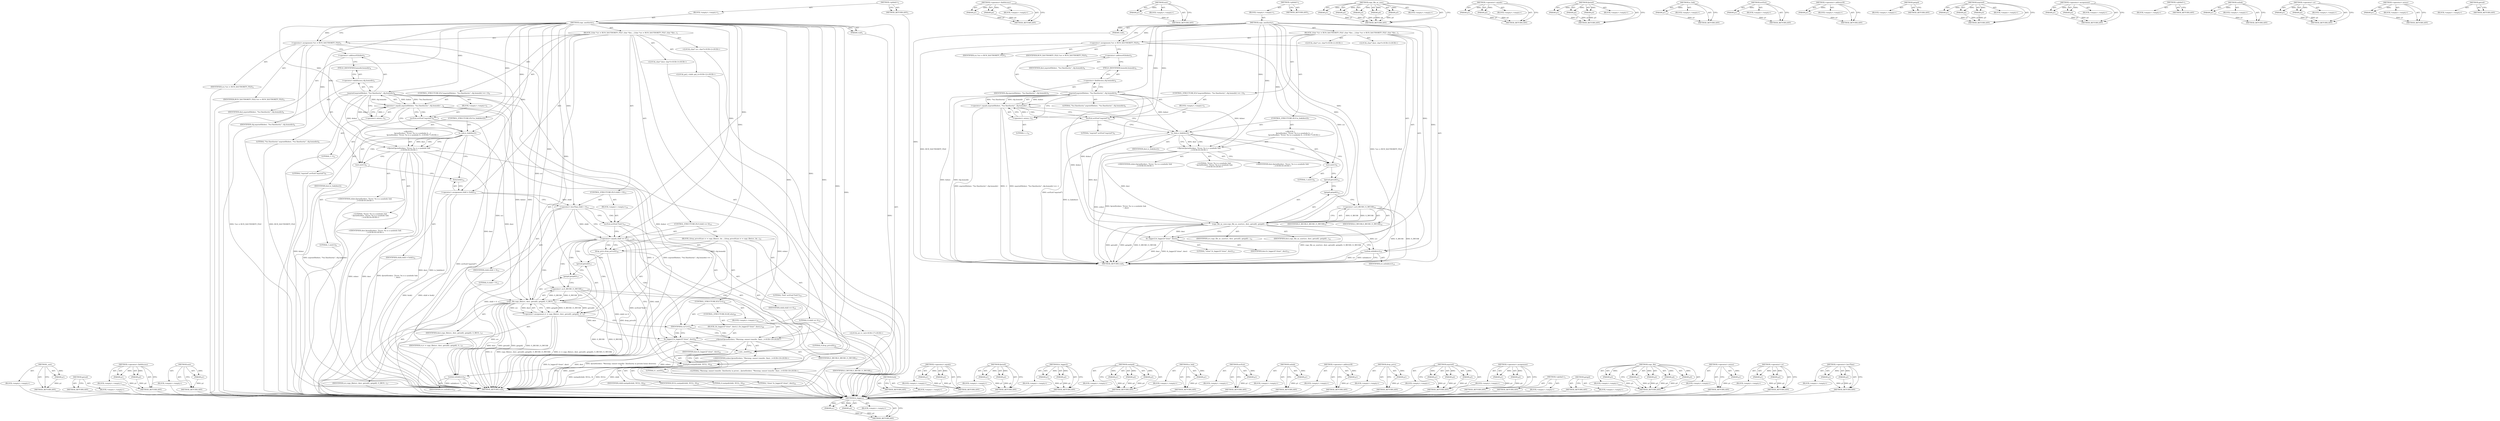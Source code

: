 digraph "getuid" {
vulnerable_203 [label=<(METHOD,_exit)>];
vulnerable_204 [label=<(PARAM,p1)>];
vulnerable_205 [label=<(BLOCK,&lt;empty&gt;,&lt;empty&gt;)>];
vulnerable_206 [label=<(METHOD_RETURN,ANY)>];
vulnerable_187 [label=<(METHOD,getuid)>];
vulnerable_188 [label=<(BLOCK,&lt;empty&gt;,&lt;empty&gt;)>];
vulnerable_189 [label=<(METHOD_RETURN,ANY)>];
vulnerable_141 [label=<(METHOD,&lt;operator&gt;.fieldAccess)>];
vulnerable_142 [label=<(PARAM,p1)>];
vulnerable_143 [label=<(PARAM,p2)>];
vulnerable_144 [label=<(BLOCK,&lt;empty&gt;,&lt;empty&gt;)>];
vulnerable_145 [label=<(METHOD_RETURN,ANY)>];
vulnerable_163 [label=<(METHOD,exit)>];
vulnerable_164 [label=<(PARAM,p1)>];
vulnerable_165 [label=<(BLOCK,&lt;empty&gt;,&lt;empty&gt;)>];
vulnerable_166 [label=<(METHOD_RETURN,ANY)>];
vulnerable_6 [label=<(METHOD,&lt;global&gt;)<SUB>1</SUB>>];
vulnerable_7 [label=<(BLOCK,&lt;empty&gt;,&lt;empty&gt;)<SUB>1</SUB>>];
vulnerable_8 [label=<(METHOD,copy_xauthority)<SUB>1</SUB>>];
vulnerable_9 [label=<(PARAM,void)<SUB>1</SUB>>];
vulnerable_10 [label=<(BLOCK,{
	char *src = RUN_XAUTHORITY_FILE ;
	char *des...,{
	char *src = RUN_XAUTHORITY_FILE ;
	char *des...)<SUB>1</SUB>>];
vulnerable_11 [label="<(LOCAL,char* src: char*)<SUB>2</SUB>>"];
vulnerable_12 [label=<(&lt;operator&gt;.assignment,*src = RUN_XAUTHORITY_FILE)<SUB>2</SUB>>];
vulnerable_13 [label=<(IDENTIFIER,src,*src = RUN_XAUTHORITY_FILE)<SUB>2</SUB>>];
vulnerable_14 [label=<(IDENTIFIER,RUN_XAUTHORITY_FILE,*src = RUN_XAUTHORITY_FILE)<SUB>2</SUB>>];
vulnerable_15 [label="<(LOCAL,char* dest: char*)<SUB>3</SUB>>"];
vulnerable_16 [label=<(CONTROL_STRUCTURE,IF,if (asprintf(&amp;dest, &quot;%s/.Xauthority&quot;, cfg.homedir) == -1))<SUB>4</SUB>>];
vulnerable_17 [label=<(&lt;operator&gt;.equals,asprintf(&amp;dest, &quot;%s/.Xauthority&quot;, cfg.homedir) ...)<SUB>4</SUB>>];
vulnerable_18 [label=<(asprintf,asprintf(&amp;dest, &quot;%s/.Xauthority&quot;, cfg.homedir))<SUB>4</SUB>>];
vulnerable_19 [label=<(&lt;operator&gt;.addressOf,&amp;dest)<SUB>4</SUB>>];
vulnerable_20 [label=<(IDENTIFIER,dest,asprintf(&amp;dest, &quot;%s/.Xauthority&quot;, cfg.homedir))<SUB>4</SUB>>];
vulnerable_21 [label=<(LITERAL,&quot;%s/.Xauthority&quot;,asprintf(&amp;dest, &quot;%s/.Xauthority&quot;, cfg.homedir))<SUB>4</SUB>>];
vulnerable_22 [label=<(&lt;operator&gt;.fieldAccess,cfg.homedir)<SUB>4</SUB>>];
vulnerable_23 [label=<(IDENTIFIER,cfg,asprintf(&amp;dest, &quot;%s/.Xauthority&quot;, cfg.homedir))<SUB>4</SUB>>];
vulnerable_24 [label=<(FIELD_IDENTIFIER,homedir,homedir)<SUB>4</SUB>>];
vulnerable_25 [label=<(&lt;operator&gt;.minus,-1)<SUB>4</SUB>>];
vulnerable_26 [label=<(LITERAL,1,-1)<SUB>4</SUB>>];
vulnerable_27 [label=<(BLOCK,&lt;empty&gt;,&lt;empty&gt;)<SUB>5</SUB>>];
vulnerable_28 [label=<(errExit,errExit(&quot;asprintf&quot;))<SUB>5</SUB>>];
vulnerable_29 [label=<(LITERAL,&quot;asprintf&quot;,errExit(&quot;asprintf&quot;))<SUB>5</SUB>>];
vulnerable_30 [label=<(CONTROL_STRUCTURE,IF,if (is_link(dest)))<SUB>7</SUB>>];
vulnerable_31 [label=<(is_link,is_link(dest))<SUB>7</SUB>>];
vulnerable_32 [label=<(IDENTIFIER,dest,is_link(dest))<SUB>7</SUB>>];
vulnerable_33 [label="<(BLOCK,{
		fprintf(stderr, &quot;Error: %s is a symbolic li...,{
		fprintf(stderr, &quot;Error: %s is a symbolic li...)<SUB>7</SUB>>"];
vulnerable_34 [label="<(fprintf,fprintf(stderr, &quot;Error: %s is a symbolic link\n...)<SUB>8</SUB>>"];
vulnerable_35 [label="<(IDENTIFIER,stderr,fprintf(stderr, &quot;Error: %s is a symbolic link\n...)<SUB>8</SUB>>"];
vulnerable_36 [label="<(LITERAL,&quot;Error: %s is a symbolic link\n&quot;,fprintf(stderr, &quot;Error: %s is a symbolic link\n...)<SUB>8</SUB>>"];
vulnerable_37 [label="<(IDENTIFIER,dest,fprintf(stderr, &quot;Error: %s is a symbolic link\n...)<SUB>8</SUB>>"];
vulnerable_38 [label=<(exit,exit(1))<SUB>9</SUB>>];
vulnerable_39 [label=<(LITERAL,1,exit(1))<SUB>9</SUB>>];
vulnerable_40 [label="<(LOCAL,pid_t child: pid_t)<SUB>12</SUB>>"];
vulnerable_41 [label=<(&lt;operator&gt;.assignment,child = fork())<SUB>12</SUB>>];
vulnerable_42 [label=<(IDENTIFIER,child,child = fork())<SUB>12</SUB>>];
vulnerable_43 [label=<(fork,fork())<SUB>12</SUB>>];
vulnerable_44 [label=<(CONTROL_STRUCTURE,IF,if (child &lt; 0))<SUB>13</SUB>>];
vulnerable_45 [label=<(&lt;operator&gt;.lessThan,child &lt; 0)<SUB>13</SUB>>];
vulnerable_46 [label=<(IDENTIFIER,child,child &lt; 0)<SUB>13</SUB>>];
vulnerable_47 [label=<(LITERAL,0,child &lt; 0)<SUB>13</SUB>>];
vulnerable_48 [label=<(BLOCK,&lt;empty&gt;,&lt;empty&gt;)<SUB>14</SUB>>];
vulnerable_49 [label=<(errExit,errExit(&quot;fork&quot;))<SUB>14</SUB>>];
vulnerable_50 [label=<(LITERAL,&quot;fork&quot;,errExit(&quot;fork&quot;))<SUB>14</SUB>>];
vulnerable_51 [label=<(CONTROL_STRUCTURE,IF,if (child == 0))<SUB>15</SUB>>];
vulnerable_52 [label=<(&lt;operator&gt;.equals,child == 0)<SUB>15</SUB>>];
vulnerable_53 [label=<(IDENTIFIER,child,child == 0)<SUB>15</SUB>>];
vulnerable_54 [label=<(LITERAL,0,child == 0)<SUB>15</SUB>>];
vulnerable_55 [label=<(BLOCK,{
		drop_privs(0);
		int rv = copy_file(src, de...,{
		drop_privs(0);
		int rv = copy_file(src, de...)<SUB>15</SUB>>];
vulnerable_56 [label=<(drop_privs,drop_privs(0))<SUB>16</SUB>>];
vulnerable_57 [label=<(LITERAL,0,drop_privs(0))<SUB>16</SUB>>];
vulnerable_58 [label="<(LOCAL,int rv: int)<SUB>17</SUB>>"];
vulnerable_59 [label=<(&lt;operator&gt;.assignment,rv = copy_file(src, dest, getuid(), getgid(), S...)<SUB>17</SUB>>];
vulnerable_60 [label=<(IDENTIFIER,rv,rv = copy_file(src, dest, getuid(), getgid(), S...)<SUB>17</SUB>>];
vulnerable_61 [label=<(copy_file,copy_file(src, dest, getuid(), getgid(), S_IRUS...)<SUB>17</SUB>>];
vulnerable_62 [label=<(IDENTIFIER,src,copy_file(src, dest, getuid(), getgid(), S_IRUS...)<SUB>17</SUB>>];
vulnerable_63 [label=<(IDENTIFIER,dest,copy_file(src, dest, getuid(), getgid(), S_IRUS...)<SUB>17</SUB>>];
vulnerable_64 [label=<(getuid,getuid())<SUB>17</SUB>>];
vulnerable_65 [label=<(getgid,getgid())<SUB>17</SUB>>];
vulnerable_66 [label=<(&lt;operator&gt;.or,S_IRUSR | S_IWUSR)<SUB>17</SUB>>];
vulnerable_67 [label=<(IDENTIFIER,S_IRUSR,S_IRUSR | S_IWUSR)<SUB>17</SUB>>];
vulnerable_68 [label=<(IDENTIFIER,S_IWUSR,S_IRUSR | S_IWUSR)<SUB>17</SUB>>];
vulnerable_69 [label=<(CONTROL_STRUCTURE,IF,if (rv))<SUB>18</SUB>>];
vulnerable_70 [label=<(IDENTIFIER,rv,if (rv))<SUB>18</SUB>>];
vulnerable_71 [label=<(BLOCK,&lt;empty&gt;,&lt;empty&gt;)<SUB>19</SUB>>];
vulnerable_72 [label="<(fprintf,fprintf(stderr, &quot;Warning: cannot transfer .Xaut...)<SUB>19</SUB>>"];
vulnerable_73 [label="<(IDENTIFIER,stderr,fprintf(stderr, &quot;Warning: cannot transfer .Xaut...)<SUB>19</SUB>>"];
vulnerable_74 [label="<(LITERAL,&quot;Warning: cannot transfer .Xauthority in privat...,fprintf(stderr, &quot;Warning: cannot transfer .Xaut...)<SUB>19</SUB>>"];
vulnerable_75 [label=<(CONTROL_STRUCTURE,ELSE,else)<SUB>20</SUB>>];
vulnerable_76 [label=<(BLOCK,{
			fs_logger2(&quot;clone&quot;, dest);
		},{
			fs_logger2(&quot;clone&quot;, dest);
		})<SUB>20</SUB>>];
vulnerable_77 [label=<(fs_logger2,fs_logger2(&quot;clone&quot;, dest))<SUB>21</SUB>>];
vulnerable_78 [label=<(LITERAL,&quot;clone&quot;,fs_logger2(&quot;clone&quot;, dest))<SUB>21</SUB>>];
vulnerable_79 [label=<(IDENTIFIER,dest,fs_logger2(&quot;clone&quot;, dest))<SUB>21</SUB>>];
vulnerable_80 [label=<(_exit,_exit(0))<SUB>23</SUB>>];
vulnerable_81 [label=<(LITERAL,0,_exit(0))<SUB>23</SUB>>];
vulnerable_82 [label=<(waitpid,waitpid(child, NULL, 0))<SUB>25</SUB>>];
vulnerable_83 [label=<(IDENTIFIER,child,waitpid(child, NULL, 0))<SUB>25</SUB>>];
vulnerable_84 [label=<(IDENTIFIER,NULL,waitpid(child, NULL, 0))<SUB>25</SUB>>];
vulnerable_85 [label=<(LITERAL,0,waitpid(child, NULL, 0))<SUB>25</SUB>>];
vulnerable_86 [label=<(unlink,unlink(src))<SUB>27</SUB>>];
vulnerable_87 [label=<(IDENTIFIER,src,unlink(src))<SUB>27</SUB>>];
vulnerable_88 [label=<(METHOD_RETURN,void)<SUB>1</SUB>>];
vulnerable_90 [label=<(METHOD_RETURN,ANY)<SUB>1</SUB>>];
vulnerable_167 [label=<(METHOD,fork)>];
vulnerable_168 [label=<(BLOCK,&lt;empty&gt;,&lt;empty&gt;)>];
vulnerable_169 [label=<(METHOD_RETURN,ANY)>];
vulnerable_126 [label=<(METHOD,&lt;operator&gt;.equals)>];
vulnerable_127 [label=<(PARAM,p1)>];
vulnerable_128 [label=<(PARAM,p2)>];
vulnerable_129 [label=<(BLOCK,&lt;empty&gt;,&lt;empty&gt;)>];
vulnerable_130 [label=<(METHOD_RETURN,ANY)>];
vulnerable_158 [label=<(METHOD,fprintf)>];
vulnerable_159 [label=<(PARAM,p1)>];
vulnerable_160 [label=<(PARAM,p2)>];
vulnerable_161 [label=<(BLOCK,&lt;empty&gt;,&lt;empty&gt;)>];
vulnerable_162 [label=<(METHOD_RETURN,ANY)>];
vulnerable_198 [label=<(METHOD,fs_logger2)>];
vulnerable_199 [label=<(PARAM,p1)>];
vulnerable_200 [label=<(PARAM,p2)>];
vulnerable_201 [label=<(BLOCK,&lt;empty&gt;,&lt;empty&gt;)>];
vulnerable_202 [label=<(METHOD_RETURN,ANY)>];
vulnerable_207 [label=<(METHOD,waitpid)>];
vulnerable_208 [label=<(PARAM,p1)>];
vulnerable_209 [label=<(PARAM,p2)>];
vulnerable_210 [label=<(PARAM,p3)>];
vulnerable_211 [label=<(BLOCK,&lt;empty&gt;,&lt;empty&gt;)>];
vulnerable_212 [label=<(METHOD_RETURN,ANY)>];
vulnerable_154 [label=<(METHOD,is_link)>];
vulnerable_155 [label=<(PARAM,p1)>];
vulnerable_156 [label=<(BLOCK,&lt;empty&gt;,&lt;empty&gt;)>];
vulnerable_157 [label=<(METHOD_RETURN,ANY)>];
vulnerable_150 [label=<(METHOD,errExit)>];
vulnerable_151 [label=<(PARAM,p1)>];
vulnerable_152 [label=<(BLOCK,&lt;empty&gt;,&lt;empty&gt;)>];
vulnerable_153 [label=<(METHOD_RETURN,ANY)>];
vulnerable_213 [label=<(METHOD,unlink)>];
vulnerable_214 [label=<(PARAM,p1)>];
vulnerable_215 [label=<(BLOCK,&lt;empty&gt;,&lt;empty&gt;)>];
vulnerable_216 [label=<(METHOD_RETURN,ANY)>];
vulnerable_137 [label=<(METHOD,&lt;operator&gt;.addressOf)>];
vulnerable_138 [label=<(PARAM,p1)>];
vulnerable_139 [label=<(BLOCK,&lt;empty&gt;,&lt;empty&gt;)>];
vulnerable_140 [label=<(METHOD_RETURN,ANY)>];
vulnerable_175 [label=<(METHOD,drop_privs)>];
vulnerable_176 [label=<(PARAM,p1)>];
vulnerable_177 [label=<(BLOCK,&lt;empty&gt;,&lt;empty&gt;)>];
vulnerable_178 [label=<(METHOD_RETURN,ANY)>];
vulnerable_131 [label=<(METHOD,asprintf)>];
vulnerable_132 [label=<(PARAM,p1)>];
vulnerable_133 [label=<(PARAM,p2)>];
vulnerable_134 [label=<(PARAM,p3)>];
vulnerable_135 [label=<(BLOCK,&lt;empty&gt;,&lt;empty&gt;)>];
vulnerable_136 [label=<(METHOD_RETURN,ANY)>];
vulnerable_121 [label=<(METHOD,&lt;operator&gt;.assignment)>];
vulnerable_122 [label=<(PARAM,p1)>];
vulnerable_123 [label=<(PARAM,p2)>];
vulnerable_124 [label=<(BLOCK,&lt;empty&gt;,&lt;empty&gt;)>];
vulnerable_125 [label=<(METHOD_RETURN,ANY)>];
vulnerable_115 [label=<(METHOD,&lt;global&gt;)<SUB>1</SUB>>];
vulnerable_116 [label=<(BLOCK,&lt;empty&gt;,&lt;empty&gt;)>];
vulnerable_117 [label=<(METHOD_RETURN,ANY)>];
vulnerable_190 [label=<(METHOD,getgid)>];
vulnerable_191 [label=<(BLOCK,&lt;empty&gt;,&lt;empty&gt;)>];
vulnerable_192 [label=<(METHOD_RETURN,ANY)>];
vulnerable_179 [label=<(METHOD,copy_file)>];
vulnerable_180 [label=<(PARAM,p1)>];
vulnerable_181 [label=<(PARAM,p2)>];
vulnerable_182 [label=<(PARAM,p3)>];
vulnerable_183 [label=<(PARAM,p4)>];
vulnerable_184 [label=<(PARAM,p5)>];
vulnerable_185 [label=<(BLOCK,&lt;empty&gt;,&lt;empty&gt;)>];
vulnerable_186 [label=<(METHOD_RETURN,ANY)>];
vulnerable_146 [label=<(METHOD,&lt;operator&gt;.minus)>];
vulnerable_147 [label=<(PARAM,p1)>];
vulnerable_148 [label=<(BLOCK,&lt;empty&gt;,&lt;empty&gt;)>];
vulnerable_149 [label=<(METHOD_RETURN,ANY)>];
vulnerable_193 [label=<(METHOD,&lt;operator&gt;.or)>];
vulnerable_194 [label=<(PARAM,p1)>];
vulnerable_195 [label=<(PARAM,p2)>];
vulnerable_196 [label=<(BLOCK,&lt;empty&gt;,&lt;empty&gt;)>];
vulnerable_197 [label=<(METHOD_RETURN,ANY)>];
vulnerable_170 [label=<(METHOD,&lt;operator&gt;.lessThan)>];
vulnerable_171 [label=<(PARAM,p1)>];
vulnerable_172 [label=<(PARAM,p2)>];
vulnerable_173 [label=<(BLOCK,&lt;empty&gt;,&lt;empty&gt;)>];
vulnerable_174 [label=<(METHOD_RETURN,ANY)>];
fixed_146 [label=<(METHOD,fs_logger2)>];
fixed_147 [label=<(PARAM,p1)>];
fixed_148 [label=<(PARAM,p2)>];
fixed_149 [label=<(BLOCK,&lt;empty&gt;,&lt;empty&gt;)>];
fixed_150 [label=<(METHOD_RETURN,ANY)>];
fixed_100 [label=<(METHOD,&lt;operator&gt;.fieldAccess)>];
fixed_101 [label=<(PARAM,p1)>];
fixed_102 [label=<(PARAM,p2)>];
fixed_103 [label=<(BLOCK,&lt;empty&gt;,&lt;empty&gt;)>];
fixed_104 [label=<(METHOD_RETURN,ANY)>];
fixed_123 [label=<(METHOD,exit)>];
fixed_124 [label=<(PARAM,p1)>];
fixed_125 [label=<(BLOCK,&lt;empty&gt;,&lt;empty&gt;)>];
fixed_126 [label=<(METHOD_RETURN,ANY)>];
fixed_6 [label=<(METHOD,&lt;global&gt;)<SUB>1</SUB>>];
fixed_7 [label=<(BLOCK,&lt;empty&gt;,&lt;empty&gt;)<SUB>1</SUB>>];
fixed_8 [label=<(METHOD,copy_xauthority)<SUB>1</SUB>>];
fixed_9 [label=<(PARAM,void)<SUB>1</SUB>>];
fixed_10 [label=<(BLOCK,{
	char *src = RUN_XAUTHORITY_FILE ;
	char *des...,{
	char *src = RUN_XAUTHORITY_FILE ;
	char *des...)<SUB>1</SUB>>];
fixed_11 [label="<(LOCAL,char* src: char*)<SUB>2</SUB>>"];
fixed_12 [label=<(&lt;operator&gt;.assignment,*src = RUN_XAUTHORITY_FILE)<SUB>2</SUB>>];
fixed_13 [label=<(IDENTIFIER,src,*src = RUN_XAUTHORITY_FILE)<SUB>2</SUB>>];
fixed_14 [label=<(IDENTIFIER,RUN_XAUTHORITY_FILE,*src = RUN_XAUTHORITY_FILE)<SUB>2</SUB>>];
fixed_15 [label="<(LOCAL,char* dest: char*)<SUB>3</SUB>>"];
fixed_16 [label=<(CONTROL_STRUCTURE,IF,if (asprintf(&amp;dest, &quot;%s/.Xauthority&quot;, cfg.homedir) == -1))<SUB>4</SUB>>];
fixed_17 [label=<(&lt;operator&gt;.equals,asprintf(&amp;dest, &quot;%s/.Xauthority&quot;, cfg.homedir) ...)<SUB>4</SUB>>];
fixed_18 [label=<(asprintf,asprintf(&amp;dest, &quot;%s/.Xauthority&quot;, cfg.homedir))<SUB>4</SUB>>];
fixed_19 [label=<(&lt;operator&gt;.addressOf,&amp;dest)<SUB>4</SUB>>];
fixed_20 [label=<(IDENTIFIER,dest,asprintf(&amp;dest, &quot;%s/.Xauthority&quot;, cfg.homedir))<SUB>4</SUB>>];
fixed_21 [label=<(LITERAL,&quot;%s/.Xauthority&quot;,asprintf(&amp;dest, &quot;%s/.Xauthority&quot;, cfg.homedir))<SUB>4</SUB>>];
fixed_22 [label=<(&lt;operator&gt;.fieldAccess,cfg.homedir)<SUB>4</SUB>>];
fixed_23 [label=<(IDENTIFIER,cfg,asprintf(&amp;dest, &quot;%s/.Xauthority&quot;, cfg.homedir))<SUB>4</SUB>>];
fixed_24 [label=<(FIELD_IDENTIFIER,homedir,homedir)<SUB>4</SUB>>];
fixed_25 [label=<(&lt;operator&gt;.minus,-1)<SUB>4</SUB>>];
fixed_26 [label=<(LITERAL,1,-1)<SUB>4</SUB>>];
fixed_27 [label=<(BLOCK,&lt;empty&gt;,&lt;empty&gt;)<SUB>5</SUB>>];
fixed_28 [label=<(errExit,errExit(&quot;asprintf&quot;))<SUB>5</SUB>>];
fixed_29 [label=<(LITERAL,&quot;asprintf&quot;,errExit(&quot;asprintf&quot;))<SUB>5</SUB>>];
fixed_30 [label=<(CONTROL_STRUCTURE,IF,if (is_link(dest)))<SUB>7</SUB>>];
fixed_31 [label=<(is_link,is_link(dest))<SUB>7</SUB>>];
fixed_32 [label=<(IDENTIFIER,dest,is_link(dest))<SUB>7</SUB>>];
fixed_33 [label="<(BLOCK,{
		fprintf(stderr, &quot;Error: %s is a symbolic li...,{
		fprintf(stderr, &quot;Error: %s is a symbolic li...)<SUB>7</SUB>>"];
fixed_34 [label="<(fprintf,fprintf(stderr, &quot;Error: %s is a symbolic link\n...)<SUB>8</SUB>>"];
fixed_35 [label="<(IDENTIFIER,stderr,fprintf(stderr, &quot;Error: %s is a symbolic link\n...)<SUB>8</SUB>>"];
fixed_36 [label="<(LITERAL,&quot;Error: %s is a symbolic link\n&quot;,fprintf(stderr, &quot;Error: %s is a symbolic link\n...)<SUB>8</SUB>>"];
fixed_37 [label="<(IDENTIFIER,dest,fprintf(stderr, &quot;Error: %s is a symbolic link\n...)<SUB>8</SUB>>"];
fixed_38 [label=<(exit,exit(1))<SUB>9</SUB>>];
fixed_39 [label=<(LITERAL,1,exit(1))<SUB>9</SUB>>];
fixed_40 [label=<(copy_file_as_user,copy_file_as_user(src, dest, getuid(), getgid()...)<SUB>12</SUB>>];
fixed_41 [label=<(IDENTIFIER,src,copy_file_as_user(src, dest, getuid(), getgid()...)<SUB>12</SUB>>];
fixed_42 [label=<(IDENTIFIER,dest,copy_file_as_user(src, dest, getuid(), getgid()...)<SUB>12</SUB>>];
fixed_43 [label=<(getuid,getuid())<SUB>12</SUB>>];
fixed_44 [label=<(getgid,getgid())<SUB>12</SUB>>];
fixed_45 [label=<(&lt;operator&gt;.or,S_IRUSR | S_IWUSR)<SUB>12</SUB>>];
fixed_46 [label=<(IDENTIFIER,S_IRUSR,S_IRUSR | S_IWUSR)<SUB>12</SUB>>];
fixed_47 [label=<(IDENTIFIER,S_IWUSR,S_IRUSR | S_IWUSR)<SUB>12</SUB>>];
fixed_48 [label=<(fs_logger2,fs_logger2(&quot;clone&quot;, dest))<SUB>13</SUB>>];
fixed_49 [label=<(LITERAL,&quot;clone&quot;,fs_logger2(&quot;clone&quot;, dest))<SUB>13</SUB>>];
fixed_50 [label=<(IDENTIFIER,dest,fs_logger2(&quot;clone&quot;, dest))<SUB>13</SUB>>];
fixed_51 [label=<(unlink,unlink(src))<SUB>15</SUB>>];
fixed_52 [label=<(IDENTIFIER,src,unlink(src))<SUB>15</SUB>>];
fixed_53 [label=<(METHOD_RETURN,void)<SUB>1</SUB>>];
fixed_55 [label=<(METHOD_RETURN,ANY)<SUB>1</SUB>>];
fixed_127 [label=<(METHOD,copy_file_as_user)>];
fixed_128 [label=<(PARAM,p1)>];
fixed_129 [label=<(PARAM,p2)>];
fixed_130 [label=<(PARAM,p3)>];
fixed_131 [label=<(PARAM,p4)>];
fixed_132 [label=<(PARAM,p5)>];
fixed_133 [label=<(BLOCK,&lt;empty&gt;,&lt;empty&gt;)>];
fixed_134 [label=<(METHOD_RETURN,ANY)>];
fixed_85 [label=<(METHOD,&lt;operator&gt;.equals)>];
fixed_86 [label=<(PARAM,p1)>];
fixed_87 [label=<(PARAM,p2)>];
fixed_88 [label=<(BLOCK,&lt;empty&gt;,&lt;empty&gt;)>];
fixed_89 [label=<(METHOD_RETURN,ANY)>];
fixed_117 [label=<(METHOD,fprintf)>];
fixed_118 [label=<(PARAM,p1)>];
fixed_119 [label=<(PARAM,p2)>];
fixed_120 [label=<(PARAM,p3)>];
fixed_121 [label=<(BLOCK,&lt;empty&gt;,&lt;empty&gt;)>];
fixed_122 [label=<(METHOD_RETURN,ANY)>];
fixed_113 [label=<(METHOD,is_link)>];
fixed_114 [label=<(PARAM,p1)>];
fixed_115 [label=<(BLOCK,&lt;empty&gt;,&lt;empty&gt;)>];
fixed_116 [label=<(METHOD_RETURN,ANY)>];
fixed_109 [label=<(METHOD,errExit)>];
fixed_110 [label=<(PARAM,p1)>];
fixed_111 [label=<(BLOCK,&lt;empty&gt;,&lt;empty&gt;)>];
fixed_112 [label=<(METHOD_RETURN,ANY)>];
fixed_96 [label=<(METHOD,&lt;operator&gt;.addressOf)>];
fixed_97 [label=<(PARAM,p1)>];
fixed_98 [label=<(BLOCK,&lt;empty&gt;,&lt;empty&gt;)>];
fixed_99 [label=<(METHOD_RETURN,ANY)>];
fixed_138 [label=<(METHOD,getgid)>];
fixed_139 [label=<(BLOCK,&lt;empty&gt;,&lt;empty&gt;)>];
fixed_140 [label=<(METHOD_RETURN,ANY)>];
fixed_90 [label=<(METHOD,asprintf)>];
fixed_91 [label=<(PARAM,p1)>];
fixed_92 [label=<(PARAM,p2)>];
fixed_93 [label=<(PARAM,p3)>];
fixed_94 [label=<(BLOCK,&lt;empty&gt;,&lt;empty&gt;)>];
fixed_95 [label=<(METHOD_RETURN,ANY)>];
fixed_80 [label=<(METHOD,&lt;operator&gt;.assignment)>];
fixed_81 [label=<(PARAM,p1)>];
fixed_82 [label=<(PARAM,p2)>];
fixed_83 [label=<(BLOCK,&lt;empty&gt;,&lt;empty&gt;)>];
fixed_84 [label=<(METHOD_RETURN,ANY)>];
fixed_74 [label=<(METHOD,&lt;global&gt;)<SUB>1</SUB>>];
fixed_75 [label=<(BLOCK,&lt;empty&gt;,&lt;empty&gt;)>];
fixed_76 [label=<(METHOD_RETURN,ANY)>];
fixed_151 [label=<(METHOD,unlink)>];
fixed_152 [label=<(PARAM,p1)>];
fixed_153 [label=<(BLOCK,&lt;empty&gt;,&lt;empty&gt;)>];
fixed_154 [label=<(METHOD_RETURN,ANY)>];
fixed_141 [label=<(METHOD,&lt;operator&gt;.or)>];
fixed_142 [label=<(PARAM,p1)>];
fixed_143 [label=<(PARAM,p2)>];
fixed_144 [label=<(BLOCK,&lt;empty&gt;,&lt;empty&gt;)>];
fixed_145 [label=<(METHOD_RETURN,ANY)>];
fixed_105 [label=<(METHOD,&lt;operator&gt;.minus)>];
fixed_106 [label=<(PARAM,p1)>];
fixed_107 [label=<(BLOCK,&lt;empty&gt;,&lt;empty&gt;)>];
fixed_108 [label=<(METHOD_RETURN,ANY)>];
fixed_135 [label=<(METHOD,getuid)>];
fixed_136 [label=<(BLOCK,&lt;empty&gt;,&lt;empty&gt;)>];
fixed_137 [label=<(METHOD_RETURN,ANY)>];
vulnerable_203 -> vulnerable_204  [key=0, label="AST: "];
vulnerable_203 -> vulnerable_204  [key=1, label="DDG: "];
vulnerable_203 -> vulnerable_205  [key=0, label="AST: "];
vulnerable_203 -> vulnerable_206  [key=0, label="AST: "];
vulnerable_203 -> vulnerable_206  [key=1, label="CFG: "];
vulnerable_204 -> vulnerable_206  [key=0, label="DDG: p1"];
vulnerable_205 -> fixed_146  [key=0];
vulnerable_206 -> fixed_146  [key=0];
vulnerable_187 -> vulnerable_188  [key=0, label="AST: "];
vulnerable_187 -> vulnerable_189  [key=0, label="AST: "];
vulnerable_187 -> vulnerable_189  [key=1, label="CFG: "];
vulnerable_188 -> fixed_146  [key=0];
vulnerable_189 -> fixed_146  [key=0];
vulnerable_141 -> vulnerable_142  [key=0, label="AST: "];
vulnerable_141 -> vulnerable_142  [key=1, label="DDG: "];
vulnerable_141 -> vulnerable_144  [key=0, label="AST: "];
vulnerable_141 -> vulnerable_143  [key=0, label="AST: "];
vulnerable_141 -> vulnerable_143  [key=1, label="DDG: "];
vulnerable_141 -> vulnerable_145  [key=0, label="AST: "];
vulnerable_141 -> vulnerable_145  [key=1, label="CFG: "];
vulnerable_142 -> vulnerable_145  [key=0, label="DDG: p1"];
vulnerable_143 -> vulnerable_145  [key=0, label="DDG: p2"];
vulnerable_144 -> fixed_146  [key=0];
vulnerable_145 -> fixed_146  [key=0];
vulnerable_163 -> vulnerable_164  [key=0, label="AST: "];
vulnerable_163 -> vulnerable_164  [key=1, label="DDG: "];
vulnerable_163 -> vulnerable_165  [key=0, label="AST: "];
vulnerable_163 -> vulnerable_166  [key=0, label="AST: "];
vulnerable_163 -> vulnerable_166  [key=1, label="CFG: "];
vulnerable_164 -> vulnerable_166  [key=0, label="DDG: p1"];
vulnerable_165 -> fixed_146  [key=0];
vulnerable_166 -> fixed_146  [key=0];
vulnerable_6 -> vulnerable_7  [key=0, label="AST: "];
vulnerable_6 -> vulnerable_90  [key=0, label="AST: "];
vulnerable_6 -> vulnerable_90  [key=1, label="CFG: "];
vulnerable_7 -> vulnerable_8  [key=0, label="AST: "];
vulnerable_8 -> vulnerable_9  [key=0, label="AST: "];
vulnerable_8 -> vulnerable_9  [key=1, label="DDG: "];
vulnerable_8 -> vulnerable_10  [key=0, label="AST: "];
vulnerable_8 -> vulnerable_88  [key=0, label="AST: "];
vulnerable_8 -> vulnerable_12  [key=0, label="CFG: "];
vulnerable_8 -> vulnerable_12  [key=1, label="DDG: "];
vulnerable_8 -> vulnerable_41  [key=0, label="DDG: "];
vulnerable_8 -> vulnerable_82  [key=0, label="DDG: "];
vulnerable_8 -> vulnerable_86  [key=0, label="DDG: "];
vulnerable_8 -> vulnerable_31  [key=0, label="DDG: "];
vulnerable_8 -> vulnerable_45  [key=0, label="DDG: "];
vulnerable_8 -> vulnerable_52  [key=0, label="DDG: "];
vulnerable_8 -> vulnerable_18  [key=0, label="DDG: "];
vulnerable_8 -> vulnerable_25  [key=0, label="DDG: "];
vulnerable_8 -> vulnerable_28  [key=0, label="DDG: "];
vulnerable_8 -> vulnerable_34  [key=0, label="DDG: "];
vulnerable_8 -> vulnerable_38  [key=0, label="DDG: "];
vulnerable_8 -> vulnerable_49  [key=0, label="DDG: "];
vulnerable_8 -> vulnerable_56  [key=0, label="DDG: "];
vulnerable_8 -> vulnerable_70  [key=0, label="DDG: "];
vulnerable_8 -> vulnerable_80  [key=0, label="DDG: "];
vulnerable_8 -> vulnerable_61  [key=0, label="DDG: "];
vulnerable_8 -> vulnerable_66  [key=0, label="DDG: "];
vulnerable_8 -> vulnerable_72  [key=0, label="DDG: "];
vulnerable_8 -> vulnerable_77  [key=0, label="DDG: "];
vulnerable_9 -> vulnerable_88  [key=0, label="DDG: "];
vulnerable_10 -> vulnerable_11  [key=0, label="AST: "];
vulnerable_10 -> vulnerable_12  [key=0, label="AST: "];
vulnerable_10 -> vulnerable_15  [key=0, label="AST: "];
vulnerable_10 -> vulnerable_16  [key=0, label="AST: "];
vulnerable_10 -> vulnerable_30  [key=0, label="AST: "];
vulnerable_10 -> vulnerable_40  [key=0, label="AST: "];
vulnerable_10 -> vulnerable_41  [key=0, label="AST: "];
vulnerable_10 -> vulnerable_44  [key=0, label="AST: "];
vulnerable_10 -> vulnerable_51  [key=0, label="AST: "];
vulnerable_10 -> vulnerable_82  [key=0, label="AST: "];
vulnerable_10 -> vulnerable_86  [key=0, label="AST: "];
vulnerable_11 -> fixed_146  [key=0];
vulnerable_12 -> vulnerable_13  [key=0, label="AST: "];
vulnerable_12 -> vulnerable_14  [key=0, label="AST: "];
vulnerable_12 -> vulnerable_19  [key=0, label="CFG: "];
vulnerable_12 -> vulnerable_88  [key=0, label="DDG: *src = RUN_XAUTHORITY_FILE"];
vulnerable_12 -> vulnerable_88  [key=1, label="DDG: RUN_XAUTHORITY_FILE"];
vulnerable_12 -> vulnerable_86  [key=0, label="DDG: src"];
vulnerable_12 -> vulnerable_61  [key=0, label="DDG: src"];
vulnerable_13 -> fixed_146  [key=0];
vulnerable_14 -> fixed_146  [key=0];
vulnerable_15 -> fixed_146  [key=0];
vulnerable_16 -> vulnerable_17  [key=0, label="AST: "];
vulnerable_16 -> vulnerable_27  [key=0, label="AST: "];
vulnerable_17 -> vulnerable_18  [key=0, label="AST: "];
vulnerable_17 -> vulnerable_25  [key=0, label="AST: "];
vulnerable_17 -> vulnerable_28  [key=0, label="CFG: "];
vulnerable_17 -> vulnerable_28  [key=1, label="CDG: "];
vulnerable_17 -> vulnerable_31  [key=0, label="CFG: "];
vulnerable_17 -> vulnerable_88  [key=0, label="DDG: asprintf(&amp;dest, &quot;%s/.Xauthority&quot;, cfg.homedir)"];
vulnerable_17 -> vulnerable_88  [key=1, label="DDG: -1"];
vulnerable_17 -> vulnerable_88  [key=2, label="DDG: asprintf(&amp;dest, &quot;%s/.Xauthority&quot;, cfg.homedir) == -1"];
vulnerable_18 -> vulnerable_19  [key=0, label="AST: "];
vulnerable_18 -> vulnerable_21  [key=0, label="AST: "];
vulnerable_18 -> vulnerable_22  [key=0, label="AST: "];
vulnerable_18 -> vulnerable_25  [key=0, label="CFG: "];
vulnerable_18 -> vulnerable_88  [key=0, label="DDG: &amp;dest"];
vulnerable_18 -> vulnerable_88  [key=1, label="DDG: cfg.homedir"];
vulnerable_18 -> vulnerable_17  [key=0, label="DDG: &amp;dest"];
vulnerable_18 -> vulnerable_17  [key=1, label="DDG: &quot;%s/.Xauthority&quot;"];
vulnerable_18 -> vulnerable_17  [key=2, label="DDG: cfg.homedir"];
vulnerable_18 -> vulnerable_31  [key=0, label="DDG: &amp;dest"];
vulnerable_18 -> vulnerable_34  [key=0, label="DDG: &amp;dest"];
vulnerable_18 -> vulnerable_61  [key=0, label="DDG: &amp;dest"];
vulnerable_18 -> vulnerable_77  [key=0, label="DDG: &amp;dest"];
vulnerable_19 -> vulnerable_20  [key=0, label="AST: "];
vulnerable_19 -> vulnerable_24  [key=0, label="CFG: "];
vulnerable_20 -> fixed_146  [key=0];
vulnerable_21 -> fixed_146  [key=0];
vulnerable_22 -> vulnerable_23  [key=0, label="AST: "];
vulnerable_22 -> vulnerable_24  [key=0, label="AST: "];
vulnerable_22 -> vulnerable_18  [key=0, label="CFG: "];
vulnerable_23 -> fixed_146  [key=0];
vulnerable_24 -> vulnerable_22  [key=0, label="CFG: "];
vulnerable_25 -> vulnerable_26  [key=0, label="AST: "];
vulnerable_25 -> vulnerable_17  [key=0, label="CFG: "];
vulnerable_25 -> vulnerable_17  [key=1, label="DDG: 1"];
vulnerable_26 -> fixed_146  [key=0];
vulnerable_27 -> vulnerable_28  [key=0, label="AST: "];
vulnerable_28 -> vulnerable_29  [key=0, label="AST: "];
vulnerable_28 -> vulnerable_31  [key=0, label="CFG: "];
vulnerable_28 -> vulnerable_88  [key=0, label="DDG: errExit(&quot;asprintf&quot;)"];
vulnerable_29 -> fixed_146  [key=0];
vulnerable_30 -> vulnerable_31  [key=0, label="AST: "];
vulnerable_30 -> vulnerable_33  [key=0, label="AST: "];
vulnerable_31 -> vulnerable_32  [key=0, label="AST: "];
vulnerable_31 -> vulnerable_34  [key=0, label="CFG: "];
vulnerable_31 -> vulnerable_34  [key=1, label="DDG: dest"];
vulnerable_31 -> vulnerable_34  [key=2, label="CDG: "];
vulnerable_31 -> vulnerable_43  [key=0, label="CFG: "];
vulnerable_31 -> vulnerable_88  [key=0, label="DDG: dest"];
vulnerable_31 -> vulnerable_88  [key=1, label="DDG: is_link(dest)"];
vulnerable_31 -> vulnerable_61  [key=0, label="DDG: dest"];
vulnerable_31 -> vulnerable_38  [key=0, label="CDG: "];
vulnerable_32 -> fixed_146  [key=0];
vulnerable_33 -> vulnerable_34  [key=0, label="AST: "];
vulnerable_33 -> vulnerable_38  [key=0, label="AST: "];
vulnerable_34 -> vulnerable_35  [key=0, label="AST: "];
vulnerable_34 -> vulnerable_36  [key=0, label="AST: "];
vulnerable_34 -> vulnerable_37  [key=0, label="AST: "];
vulnerable_34 -> vulnerable_38  [key=0, label="CFG: "];
vulnerable_34 -> vulnerable_88  [key=0, label="DDG: stderr"];
vulnerable_34 -> vulnerable_88  [key=1, label="DDG: dest"];
vulnerable_34 -> vulnerable_88  [key=2, label="DDG: fprintf(stderr, &quot;Error: %s is a symbolic link\n&quot;, dest)"];
vulnerable_34 -> vulnerable_61  [key=0, label="DDG: dest"];
vulnerable_34 -> vulnerable_72  [key=0, label="DDG: stderr"];
vulnerable_35 -> fixed_146  [key=0];
vulnerable_36 -> fixed_146  [key=0];
vulnerable_37 -> fixed_146  [key=0];
vulnerable_38 -> vulnerable_39  [key=0, label="AST: "];
vulnerable_38 -> vulnerable_43  [key=0, label="CFG: "];
vulnerable_39 -> fixed_146  [key=0];
vulnerable_40 -> fixed_146  [key=0];
vulnerable_41 -> vulnerable_42  [key=0, label="AST: "];
vulnerable_41 -> vulnerable_43  [key=0, label="AST: "];
vulnerable_41 -> vulnerable_45  [key=0, label="CFG: "];
vulnerable_41 -> vulnerable_45  [key=1, label="DDG: child"];
vulnerable_41 -> vulnerable_88  [key=0, label="DDG: fork()"];
vulnerable_41 -> vulnerable_88  [key=1, label="DDG: child = fork()"];
vulnerable_42 -> fixed_146  [key=0];
vulnerable_43 -> vulnerable_41  [key=0, label="CFG: "];
vulnerable_44 -> vulnerable_45  [key=0, label="AST: "];
vulnerable_44 -> vulnerable_48  [key=0, label="AST: "];
vulnerable_45 -> vulnerable_46  [key=0, label="AST: "];
vulnerable_45 -> vulnerable_47  [key=0, label="AST: "];
vulnerable_45 -> vulnerable_49  [key=0, label="CFG: "];
vulnerable_45 -> vulnerable_49  [key=1, label="CDG: "];
vulnerable_45 -> vulnerable_52  [key=0, label="CFG: "];
vulnerable_45 -> vulnerable_52  [key=1, label="DDG: child"];
vulnerable_45 -> vulnerable_88  [key=0, label="DDG: child &lt; 0"];
vulnerable_46 -> fixed_146  [key=0];
vulnerable_47 -> fixed_146  [key=0];
vulnerable_48 -> vulnerable_49  [key=0, label="AST: "];
vulnerable_49 -> vulnerable_50  [key=0, label="AST: "];
vulnerable_49 -> vulnerable_52  [key=0, label="CFG: "];
vulnerable_49 -> vulnerable_88  [key=0, label="DDG: errExit(&quot;fork&quot;)"];
vulnerable_50 -> fixed_146  [key=0];
vulnerable_51 -> vulnerable_52  [key=0, label="AST: "];
vulnerable_51 -> vulnerable_55  [key=0, label="AST: "];
vulnerable_52 -> vulnerable_53  [key=0, label="AST: "];
vulnerable_52 -> vulnerable_54  [key=0, label="AST: "];
vulnerable_52 -> vulnerable_56  [key=0, label="CFG: "];
vulnerable_52 -> vulnerable_56  [key=1, label="CDG: "];
vulnerable_52 -> vulnerable_82  [key=0, label="CFG: "];
vulnerable_52 -> vulnerable_82  [key=1, label="DDG: child"];
vulnerable_52 -> vulnerable_88  [key=0, label="DDG: child == 0"];
vulnerable_52 -> vulnerable_80  [key=0, label="CDG: "];
vulnerable_52 -> vulnerable_61  [key=0, label="CDG: "];
vulnerable_52 -> vulnerable_64  [key=0, label="CDG: "];
vulnerable_52 -> vulnerable_66  [key=0, label="CDG: "];
vulnerable_52 -> vulnerable_70  [key=0, label="CDG: "];
vulnerable_52 -> vulnerable_65  [key=0, label="CDG: "];
vulnerable_52 -> vulnerable_59  [key=0, label="CDG: "];
vulnerable_53 -> fixed_146  [key=0];
vulnerable_54 -> fixed_146  [key=0];
vulnerable_55 -> vulnerable_56  [key=0, label="AST: "];
vulnerable_55 -> vulnerable_58  [key=0, label="AST: "];
vulnerable_55 -> vulnerable_59  [key=0, label="AST: "];
vulnerable_55 -> vulnerable_69  [key=0, label="AST: "];
vulnerable_55 -> vulnerable_80  [key=0, label="AST: "];
vulnerable_56 -> vulnerable_57  [key=0, label="AST: "];
vulnerable_56 -> vulnerable_64  [key=0, label="CFG: "];
vulnerable_56 -> vulnerable_88  [key=0, label="DDG: drop_privs(0)"];
vulnerable_57 -> fixed_146  [key=0];
vulnerable_58 -> fixed_146  [key=0];
vulnerable_59 -> vulnerable_60  [key=0, label="AST: "];
vulnerable_59 -> vulnerable_61  [key=0, label="AST: "];
vulnerable_59 -> vulnerable_70  [key=0, label="CFG: "];
vulnerable_59 -> vulnerable_88  [key=0, label="DDG: rv"];
vulnerable_59 -> vulnerable_88  [key=1, label="DDG: copy_file(src, dest, getuid(), getgid(), S_IRUSR | S_IWUSR)"];
vulnerable_59 -> vulnerable_88  [key=2, label="DDG: rv = copy_file(src, dest, getuid(), getgid(), S_IRUSR | S_IWUSR)"];
vulnerable_60 -> fixed_146  [key=0];
vulnerable_61 -> vulnerable_62  [key=0, label="AST: "];
vulnerable_61 -> vulnerable_63  [key=0, label="AST: "];
vulnerable_61 -> vulnerable_64  [key=0, label="AST: "];
vulnerable_61 -> vulnerable_65  [key=0, label="AST: "];
vulnerable_61 -> vulnerable_66  [key=0, label="AST: "];
vulnerable_61 -> vulnerable_59  [key=0, label="CFG: "];
vulnerable_61 -> vulnerable_59  [key=1, label="DDG: getgid()"];
vulnerable_61 -> vulnerable_59  [key=2, label="DDG: S_IRUSR | S_IWUSR"];
vulnerable_61 -> vulnerable_59  [key=3, label="DDG: getuid()"];
vulnerable_61 -> vulnerable_59  [key=4, label="DDG: src"];
vulnerable_61 -> vulnerable_59  [key=5, label="DDG: dest"];
vulnerable_61 -> vulnerable_88  [key=0, label="DDG: dest"];
vulnerable_61 -> vulnerable_88  [key=1, label="DDG: getuid()"];
vulnerable_61 -> vulnerable_88  [key=2, label="DDG: getgid()"];
vulnerable_61 -> vulnerable_88  [key=3, label="DDG: S_IRUSR | S_IWUSR"];
vulnerable_61 -> vulnerable_86  [key=0, label="DDG: src"];
vulnerable_61 -> vulnerable_77  [key=0, label="DDG: dest"];
vulnerable_62 -> fixed_146  [key=0];
vulnerable_63 -> fixed_146  [key=0];
vulnerable_64 -> vulnerable_65  [key=0, label="CFG: "];
vulnerable_65 -> vulnerable_66  [key=0, label="CFG: "];
vulnerable_66 -> vulnerable_67  [key=0, label="AST: "];
vulnerable_66 -> vulnerable_68  [key=0, label="AST: "];
vulnerable_66 -> vulnerable_61  [key=0, label="CFG: "];
vulnerable_66 -> vulnerable_61  [key=1, label="DDG: S_IRUSR"];
vulnerable_66 -> vulnerable_61  [key=2, label="DDG: S_IWUSR"];
vulnerable_66 -> vulnerable_88  [key=0, label="DDG: S_IRUSR"];
vulnerable_66 -> vulnerable_88  [key=1, label="DDG: S_IWUSR"];
vulnerable_67 -> fixed_146  [key=0];
vulnerable_68 -> fixed_146  [key=0];
vulnerable_69 -> vulnerable_70  [key=0, label="AST: "];
vulnerable_69 -> vulnerable_71  [key=0, label="AST: "];
vulnerable_69 -> vulnerable_75  [key=0, label="AST: "];
vulnerable_70 -> vulnerable_72  [key=0, label="CFG: "];
vulnerable_70 -> vulnerable_72  [key=1, label="CDG: "];
vulnerable_70 -> vulnerable_77  [key=0, label="CFG: "];
vulnerable_70 -> vulnerable_77  [key=1, label="CDG: "];
vulnerable_71 -> vulnerable_72  [key=0, label="AST: "];
vulnerable_72 -> vulnerable_73  [key=0, label="AST: "];
vulnerable_72 -> vulnerable_74  [key=0, label="AST: "];
vulnerable_72 -> vulnerable_80  [key=0, label="CFG: "];
vulnerable_72 -> vulnerable_88  [key=0, label="DDG: stderr"];
vulnerable_72 -> vulnerable_88  [key=1, label="DDG: fprintf(stderr, &quot;Warning: cannot transfer .Xauthority in private home directory\n&quot;)"];
vulnerable_73 -> fixed_146  [key=0];
vulnerable_74 -> fixed_146  [key=0];
vulnerable_75 -> vulnerable_76  [key=0, label="AST: "];
vulnerable_76 -> vulnerable_77  [key=0, label="AST: "];
vulnerable_77 -> vulnerable_78  [key=0, label="AST: "];
vulnerable_77 -> vulnerable_79  [key=0, label="AST: "];
vulnerable_77 -> vulnerable_80  [key=0, label="CFG: "];
vulnerable_77 -> vulnerable_88  [key=0, label="DDG: dest"];
vulnerable_77 -> vulnerable_88  [key=1, label="DDG: fs_logger2(&quot;clone&quot;, dest)"];
vulnerable_78 -> fixed_146  [key=0];
vulnerable_79 -> fixed_146  [key=0];
vulnerable_80 -> vulnerable_81  [key=0, label="AST: "];
vulnerable_80 -> vulnerable_82  [key=0, label="CFG: "];
vulnerable_80 -> vulnerable_88  [key=0, label="DDG: _exit(0)"];
vulnerable_81 -> fixed_146  [key=0];
vulnerable_82 -> vulnerable_83  [key=0, label="AST: "];
vulnerable_82 -> vulnerable_84  [key=0, label="AST: "];
vulnerable_82 -> vulnerable_85  [key=0, label="AST: "];
vulnerable_82 -> vulnerable_86  [key=0, label="CFG: "];
vulnerable_82 -> vulnerable_88  [key=0, label="DDG: child"];
vulnerable_82 -> vulnerable_88  [key=1, label="DDG: waitpid(child, NULL, 0)"];
vulnerable_82 -> vulnerable_88  [key=2, label="DDG: NULL"];
vulnerable_83 -> fixed_146  [key=0];
vulnerable_84 -> fixed_146  [key=0];
vulnerable_85 -> fixed_146  [key=0];
vulnerable_86 -> vulnerable_87  [key=0, label="AST: "];
vulnerable_86 -> vulnerable_88  [key=0, label="CFG: "];
vulnerable_86 -> vulnerable_88  [key=1, label="DDG: src"];
vulnerable_86 -> vulnerable_88  [key=2, label="DDG: unlink(src)"];
vulnerable_87 -> fixed_146  [key=0];
vulnerable_88 -> fixed_146  [key=0];
vulnerable_90 -> fixed_146  [key=0];
vulnerable_167 -> vulnerable_168  [key=0, label="AST: "];
vulnerable_167 -> vulnerable_169  [key=0, label="AST: "];
vulnerable_167 -> vulnerable_169  [key=1, label="CFG: "];
vulnerable_168 -> fixed_146  [key=0];
vulnerable_169 -> fixed_146  [key=0];
vulnerable_126 -> vulnerable_127  [key=0, label="AST: "];
vulnerable_126 -> vulnerable_127  [key=1, label="DDG: "];
vulnerable_126 -> vulnerable_129  [key=0, label="AST: "];
vulnerable_126 -> vulnerable_128  [key=0, label="AST: "];
vulnerable_126 -> vulnerable_128  [key=1, label="DDG: "];
vulnerable_126 -> vulnerable_130  [key=0, label="AST: "];
vulnerable_126 -> vulnerable_130  [key=1, label="CFG: "];
vulnerable_127 -> vulnerable_130  [key=0, label="DDG: p1"];
vulnerable_128 -> vulnerable_130  [key=0, label="DDG: p2"];
vulnerable_129 -> fixed_146  [key=0];
vulnerable_130 -> fixed_146  [key=0];
vulnerable_158 -> vulnerable_159  [key=0, label="AST: "];
vulnerable_158 -> vulnerable_159  [key=1, label="DDG: "];
vulnerable_158 -> vulnerable_161  [key=0, label="AST: "];
vulnerable_158 -> vulnerable_160  [key=0, label="AST: "];
vulnerable_158 -> vulnerable_160  [key=1, label="DDG: "];
vulnerable_158 -> vulnerable_162  [key=0, label="AST: "];
vulnerable_158 -> vulnerable_162  [key=1, label="CFG: "];
vulnerable_159 -> vulnerable_162  [key=0, label="DDG: p1"];
vulnerable_160 -> vulnerable_162  [key=0, label="DDG: p2"];
vulnerable_161 -> fixed_146  [key=0];
vulnerable_162 -> fixed_146  [key=0];
vulnerable_198 -> vulnerable_199  [key=0, label="AST: "];
vulnerable_198 -> vulnerable_199  [key=1, label="DDG: "];
vulnerable_198 -> vulnerable_201  [key=0, label="AST: "];
vulnerable_198 -> vulnerable_200  [key=0, label="AST: "];
vulnerable_198 -> vulnerable_200  [key=1, label="DDG: "];
vulnerable_198 -> vulnerable_202  [key=0, label="AST: "];
vulnerable_198 -> vulnerable_202  [key=1, label="CFG: "];
vulnerable_199 -> vulnerable_202  [key=0, label="DDG: p1"];
vulnerable_200 -> vulnerable_202  [key=0, label="DDG: p2"];
vulnerable_201 -> fixed_146  [key=0];
vulnerable_202 -> fixed_146  [key=0];
vulnerable_207 -> vulnerable_208  [key=0, label="AST: "];
vulnerable_207 -> vulnerable_208  [key=1, label="DDG: "];
vulnerable_207 -> vulnerable_211  [key=0, label="AST: "];
vulnerable_207 -> vulnerable_209  [key=0, label="AST: "];
vulnerable_207 -> vulnerable_209  [key=1, label="DDG: "];
vulnerable_207 -> vulnerable_212  [key=0, label="AST: "];
vulnerable_207 -> vulnerable_212  [key=1, label="CFG: "];
vulnerable_207 -> vulnerable_210  [key=0, label="AST: "];
vulnerable_207 -> vulnerable_210  [key=1, label="DDG: "];
vulnerable_208 -> vulnerable_212  [key=0, label="DDG: p1"];
vulnerable_209 -> vulnerable_212  [key=0, label="DDG: p2"];
vulnerable_210 -> vulnerable_212  [key=0, label="DDG: p3"];
vulnerable_211 -> fixed_146  [key=0];
vulnerable_212 -> fixed_146  [key=0];
vulnerable_154 -> vulnerable_155  [key=0, label="AST: "];
vulnerable_154 -> vulnerable_155  [key=1, label="DDG: "];
vulnerable_154 -> vulnerable_156  [key=0, label="AST: "];
vulnerable_154 -> vulnerable_157  [key=0, label="AST: "];
vulnerable_154 -> vulnerable_157  [key=1, label="CFG: "];
vulnerable_155 -> vulnerable_157  [key=0, label="DDG: p1"];
vulnerable_156 -> fixed_146  [key=0];
vulnerable_157 -> fixed_146  [key=0];
vulnerable_150 -> vulnerable_151  [key=0, label="AST: "];
vulnerable_150 -> vulnerable_151  [key=1, label="DDG: "];
vulnerable_150 -> vulnerable_152  [key=0, label="AST: "];
vulnerable_150 -> vulnerable_153  [key=0, label="AST: "];
vulnerable_150 -> vulnerable_153  [key=1, label="CFG: "];
vulnerable_151 -> vulnerable_153  [key=0, label="DDG: p1"];
vulnerable_152 -> fixed_146  [key=0];
vulnerable_153 -> fixed_146  [key=0];
vulnerable_213 -> vulnerable_214  [key=0, label="AST: "];
vulnerable_213 -> vulnerable_214  [key=1, label="DDG: "];
vulnerable_213 -> vulnerable_215  [key=0, label="AST: "];
vulnerable_213 -> vulnerable_216  [key=0, label="AST: "];
vulnerable_213 -> vulnerable_216  [key=1, label="CFG: "];
vulnerable_214 -> vulnerable_216  [key=0, label="DDG: p1"];
vulnerable_215 -> fixed_146  [key=0];
vulnerable_216 -> fixed_146  [key=0];
vulnerable_137 -> vulnerable_138  [key=0, label="AST: "];
vulnerable_137 -> vulnerable_138  [key=1, label="DDG: "];
vulnerable_137 -> vulnerable_139  [key=0, label="AST: "];
vulnerable_137 -> vulnerable_140  [key=0, label="AST: "];
vulnerable_137 -> vulnerable_140  [key=1, label="CFG: "];
vulnerable_138 -> vulnerable_140  [key=0, label="DDG: p1"];
vulnerable_139 -> fixed_146  [key=0];
vulnerable_140 -> fixed_146  [key=0];
vulnerable_175 -> vulnerable_176  [key=0, label="AST: "];
vulnerable_175 -> vulnerable_176  [key=1, label="DDG: "];
vulnerable_175 -> vulnerable_177  [key=0, label="AST: "];
vulnerable_175 -> vulnerable_178  [key=0, label="AST: "];
vulnerable_175 -> vulnerable_178  [key=1, label="CFG: "];
vulnerable_176 -> vulnerable_178  [key=0, label="DDG: p1"];
vulnerable_177 -> fixed_146  [key=0];
vulnerable_178 -> fixed_146  [key=0];
vulnerable_131 -> vulnerable_132  [key=0, label="AST: "];
vulnerable_131 -> vulnerable_132  [key=1, label="DDG: "];
vulnerable_131 -> vulnerable_135  [key=0, label="AST: "];
vulnerable_131 -> vulnerable_133  [key=0, label="AST: "];
vulnerable_131 -> vulnerable_133  [key=1, label="DDG: "];
vulnerable_131 -> vulnerable_136  [key=0, label="AST: "];
vulnerable_131 -> vulnerable_136  [key=1, label="CFG: "];
vulnerable_131 -> vulnerable_134  [key=0, label="AST: "];
vulnerable_131 -> vulnerable_134  [key=1, label="DDG: "];
vulnerable_132 -> vulnerable_136  [key=0, label="DDG: p1"];
vulnerable_133 -> vulnerable_136  [key=0, label="DDG: p2"];
vulnerable_134 -> vulnerable_136  [key=0, label="DDG: p3"];
vulnerable_135 -> fixed_146  [key=0];
vulnerable_136 -> fixed_146  [key=0];
vulnerable_121 -> vulnerable_122  [key=0, label="AST: "];
vulnerable_121 -> vulnerable_122  [key=1, label="DDG: "];
vulnerable_121 -> vulnerable_124  [key=0, label="AST: "];
vulnerable_121 -> vulnerable_123  [key=0, label="AST: "];
vulnerable_121 -> vulnerable_123  [key=1, label="DDG: "];
vulnerable_121 -> vulnerable_125  [key=0, label="AST: "];
vulnerable_121 -> vulnerable_125  [key=1, label="CFG: "];
vulnerable_122 -> vulnerable_125  [key=0, label="DDG: p1"];
vulnerable_123 -> vulnerable_125  [key=0, label="DDG: p2"];
vulnerable_124 -> fixed_146  [key=0];
vulnerable_125 -> fixed_146  [key=0];
vulnerable_115 -> vulnerable_116  [key=0, label="AST: "];
vulnerable_115 -> vulnerable_117  [key=0, label="AST: "];
vulnerable_115 -> vulnerable_117  [key=1, label="CFG: "];
vulnerable_116 -> fixed_146  [key=0];
vulnerable_117 -> fixed_146  [key=0];
vulnerable_190 -> vulnerable_191  [key=0, label="AST: "];
vulnerable_190 -> vulnerable_192  [key=0, label="AST: "];
vulnerable_190 -> vulnerable_192  [key=1, label="CFG: "];
vulnerable_191 -> fixed_146  [key=0];
vulnerable_192 -> fixed_146  [key=0];
vulnerable_179 -> vulnerable_180  [key=0, label="AST: "];
vulnerable_179 -> vulnerable_180  [key=1, label="DDG: "];
vulnerable_179 -> vulnerable_185  [key=0, label="AST: "];
vulnerable_179 -> vulnerable_181  [key=0, label="AST: "];
vulnerable_179 -> vulnerable_181  [key=1, label="DDG: "];
vulnerable_179 -> vulnerable_186  [key=0, label="AST: "];
vulnerable_179 -> vulnerable_186  [key=1, label="CFG: "];
vulnerable_179 -> vulnerable_182  [key=0, label="AST: "];
vulnerable_179 -> vulnerable_182  [key=1, label="DDG: "];
vulnerable_179 -> vulnerable_183  [key=0, label="AST: "];
vulnerable_179 -> vulnerable_183  [key=1, label="DDG: "];
vulnerable_179 -> vulnerable_184  [key=0, label="AST: "];
vulnerable_179 -> vulnerable_184  [key=1, label="DDG: "];
vulnerable_180 -> vulnerable_186  [key=0, label="DDG: p1"];
vulnerable_181 -> vulnerable_186  [key=0, label="DDG: p2"];
vulnerable_182 -> vulnerable_186  [key=0, label="DDG: p3"];
vulnerable_183 -> vulnerable_186  [key=0, label="DDG: p4"];
vulnerable_184 -> vulnerable_186  [key=0, label="DDG: p5"];
vulnerable_185 -> fixed_146  [key=0];
vulnerable_186 -> fixed_146  [key=0];
vulnerable_146 -> vulnerable_147  [key=0, label="AST: "];
vulnerable_146 -> vulnerable_147  [key=1, label="DDG: "];
vulnerable_146 -> vulnerable_148  [key=0, label="AST: "];
vulnerable_146 -> vulnerable_149  [key=0, label="AST: "];
vulnerable_146 -> vulnerable_149  [key=1, label="CFG: "];
vulnerable_147 -> vulnerable_149  [key=0, label="DDG: p1"];
vulnerable_148 -> fixed_146  [key=0];
vulnerable_149 -> fixed_146  [key=0];
vulnerable_193 -> vulnerable_194  [key=0, label="AST: "];
vulnerable_193 -> vulnerable_194  [key=1, label="DDG: "];
vulnerable_193 -> vulnerable_196  [key=0, label="AST: "];
vulnerable_193 -> vulnerable_195  [key=0, label="AST: "];
vulnerable_193 -> vulnerable_195  [key=1, label="DDG: "];
vulnerable_193 -> vulnerable_197  [key=0, label="AST: "];
vulnerable_193 -> vulnerable_197  [key=1, label="CFG: "];
vulnerable_194 -> vulnerable_197  [key=0, label="DDG: p1"];
vulnerable_195 -> vulnerable_197  [key=0, label="DDG: p2"];
vulnerable_196 -> fixed_146  [key=0];
vulnerable_197 -> fixed_146  [key=0];
vulnerable_170 -> vulnerable_171  [key=0, label="AST: "];
vulnerable_170 -> vulnerable_171  [key=1, label="DDG: "];
vulnerable_170 -> vulnerable_173  [key=0, label="AST: "];
vulnerable_170 -> vulnerable_172  [key=0, label="AST: "];
vulnerable_170 -> vulnerable_172  [key=1, label="DDG: "];
vulnerable_170 -> vulnerable_174  [key=0, label="AST: "];
vulnerable_170 -> vulnerable_174  [key=1, label="CFG: "];
vulnerable_171 -> vulnerable_174  [key=0, label="DDG: p1"];
vulnerable_172 -> vulnerable_174  [key=0, label="DDG: p2"];
vulnerable_173 -> fixed_146  [key=0];
vulnerable_174 -> fixed_146  [key=0];
fixed_146 -> fixed_147  [key=0, label="AST: "];
fixed_146 -> fixed_147  [key=1, label="DDG: "];
fixed_146 -> fixed_149  [key=0, label="AST: "];
fixed_146 -> fixed_148  [key=0, label="AST: "];
fixed_146 -> fixed_148  [key=1, label="DDG: "];
fixed_146 -> fixed_150  [key=0, label="AST: "];
fixed_146 -> fixed_150  [key=1, label="CFG: "];
fixed_147 -> fixed_150  [key=0, label="DDG: p1"];
fixed_148 -> fixed_150  [key=0, label="DDG: p2"];
fixed_100 -> fixed_101  [key=0, label="AST: "];
fixed_100 -> fixed_101  [key=1, label="DDG: "];
fixed_100 -> fixed_103  [key=0, label="AST: "];
fixed_100 -> fixed_102  [key=0, label="AST: "];
fixed_100 -> fixed_102  [key=1, label="DDG: "];
fixed_100 -> fixed_104  [key=0, label="AST: "];
fixed_100 -> fixed_104  [key=1, label="CFG: "];
fixed_101 -> fixed_104  [key=0, label="DDG: p1"];
fixed_102 -> fixed_104  [key=0, label="DDG: p2"];
fixed_123 -> fixed_124  [key=0, label="AST: "];
fixed_123 -> fixed_124  [key=1, label="DDG: "];
fixed_123 -> fixed_125  [key=0, label="AST: "];
fixed_123 -> fixed_126  [key=0, label="AST: "];
fixed_123 -> fixed_126  [key=1, label="CFG: "];
fixed_124 -> fixed_126  [key=0, label="DDG: p1"];
fixed_6 -> fixed_7  [key=0, label="AST: "];
fixed_6 -> fixed_55  [key=0, label="AST: "];
fixed_6 -> fixed_55  [key=1, label="CFG: "];
fixed_7 -> fixed_8  [key=0, label="AST: "];
fixed_8 -> fixed_9  [key=0, label="AST: "];
fixed_8 -> fixed_9  [key=1, label="DDG: "];
fixed_8 -> fixed_10  [key=0, label="AST: "];
fixed_8 -> fixed_53  [key=0, label="AST: "];
fixed_8 -> fixed_12  [key=0, label="CFG: "];
fixed_8 -> fixed_12  [key=1, label="DDG: "];
fixed_8 -> fixed_40  [key=0, label="DDG: "];
fixed_8 -> fixed_48  [key=0, label="DDG: "];
fixed_8 -> fixed_51  [key=0, label="DDG: "];
fixed_8 -> fixed_31  [key=0, label="DDG: "];
fixed_8 -> fixed_45  [key=0, label="DDG: "];
fixed_8 -> fixed_18  [key=0, label="DDG: "];
fixed_8 -> fixed_25  [key=0, label="DDG: "];
fixed_8 -> fixed_28  [key=0, label="DDG: "];
fixed_8 -> fixed_34  [key=0, label="DDG: "];
fixed_8 -> fixed_38  [key=0, label="DDG: "];
fixed_9 -> fixed_53  [key=0, label="DDG: "];
fixed_10 -> fixed_11  [key=0, label="AST: "];
fixed_10 -> fixed_12  [key=0, label="AST: "];
fixed_10 -> fixed_15  [key=0, label="AST: "];
fixed_10 -> fixed_16  [key=0, label="AST: "];
fixed_10 -> fixed_30  [key=0, label="AST: "];
fixed_10 -> fixed_40  [key=0, label="AST: "];
fixed_10 -> fixed_48  [key=0, label="AST: "];
fixed_10 -> fixed_51  [key=0, label="AST: "];
fixed_12 -> fixed_13  [key=0, label="AST: "];
fixed_12 -> fixed_14  [key=0, label="AST: "];
fixed_12 -> fixed_19  [key=0, label="CFG: "];
fixed_12 -> fixed_53  [key=0, label="DDG: *src = RUN_XAUTHORITY_FILE"];
fixed_12 -> fixed_53  [key=1, label="DDG: RUN_XAUTHORITY_FILE"];
fixed_12 -> fixed_40  [key=0, label="DDG: src"];
fixed_16 -> fixed_17  [key=0, label="AST: "];
fixed_16 -> fixed_27  [key=0, label="AST: "];
fixed_17 -> fixed_18  [key=0, label="AST: "];
fixed_17 -> fixed_25  [key=0, label="AST: "];
fixed_17 -> fixed_28  [key=0, label="CFG: "];
fixed_17 -> fixed_28  [key=1, label="CDG: "];
fixed_17 -> fixed_31  [key=0, label="CFG: "];
fixed_17 -> fixed_53  [key=0, label="DDG: asprintf(&amp;dest, &quot;%s/.Xauthority&quot;, cfg.homedir)"];
fixed_17 -> fixed_53  [key=1, label="DDG: -1"];
fixed_17 -> fixed_53  [key=2, label="DDG: asprintf(&amp;dest, &quot;%s/.Xauthority&quot;, cfg.homedir) == -1"];
fixed_18 -> fixed_19  [key=0, label="AST: "];
fixed_18 -> fixed_21  [key=0, label="AST: "];
fixed_18 -> fixed_22  [key=0, label="AST: "];
fixed_18 -> fixed_25  [key=0, label="CFG: "];
fixed_18 -> fixed_53  [key=0, label="DDG: &amp;dest"];
fixed_18 -> fixed_53  [key=1, label="DDG: cfg.homedir"];
fixed_18 -> fixed_40  [key=0, label="DDG: &amp;dest"];
fixed_18 -> fixed_48  [key=0, label="DDG: &amp;dest"];
fixed_18 -> fixed_17  [key=0, label="DDG: &amp;dest"];
fixed_18 -> fixed_17  [key=1, label="DDG: &quot;%s/.Xauthority&quot;"];
fixed_18 -> fixed_17  [key=2, label="DDG: cfg.homedir"];
fixed_18 -> fixed_31  [key=0, label="DDG: &amp;dest"];
fixed_18 -> fixed_34  [key=0, label="DDG: &amp;dest"];
fixed_19 -> fixed_20  [key=0, label="AST: "];
fixed_19 -> fixed_24  [key=0, label="CFG: "];
fixed_22 -> fixed_23  [key=0, label="AST: "];
fixed_22 -> fixed_24  [key=0, label="AST: "];
fixed_22 -> fixed_18  [key=0, label="CFG: "];
fixed_24 -> fixed_22  [key=0, label="CFG: "];
fixed_25 -> fixed_26  [key=0, label="AST: "];
fixed_25 -> fixed_17  [key=0, label="CFG: "];
fixed_25 -> fixed_17  [key=1, label="DDG: 1"];
fixed_27 -> fixed_28  [key=0, label="AST: "];
fixed_28 -> fixed_29  [key=0, label="AST: "];
fixed_28 -> fixed_31  [key=0, label="CFG: "];
fixed_28 -> fixed_53  [key=0, label="DDG: errExit(&quot;asprintf&quot;)"];
fixed_30 -> fixed_31  [key=0, label="AST: "];
fixed_30 -> fixed_33  [key=0, label="AST: "];
fixed_31 -> fixed_32  [key=0, label="AST: "];
fixed_31 -> fixed_34  [key=0, label="CFG: "];
fixed_31 -> fixed_34  [key=1, label="DDG: dest"];
fixed_31 -> fixed_34  [key=2, label="CDG: "];
fixed_31 -> fixed_43  [key=0, label="CFG: "];
fixed_31 -> fixed_53  [key=0, label="DDG: is_link(dest)"];
fixed_31 -> fixed_40  [key=0, label="DDG: dest"];
fixed_31 -> fixed_38  [key=0, label="CDG: "];
fixed_33 -> fixed_34  [key=0, label="AST: "];
fixed_33 -> fixed_38  [key=0, label="AST: "];
fixed_34 -> fixed_35  [key=0, label="AST: "];
fixed_34 -> fixed_36  [key=0, label="AST: "];
fixed_34 -> fixed_37  [key=0, label="AST: "];
fixed_34 -> fixed_38  [key=0, label="CFG: "];
fixed_34 -> fixed_53  [key=0, label="DDG: fprintf(stderr, &quot;Error: %s is a symbolic link\n&quot;, dest)"];
fixed_34 -> fixed_53  [key=1, label="DDG: stderr"];
fixed_34 -> fixed_40  [key=0, label="DDG: dest"];
fixed_38 -> fixed_39  [key=0, label="AST: "];
fixed_38 -> fixed_43  [key=0, label="CFG: "];
fixed_40 -> fixed_41  [key=0, label="AST: "];
fixed_40 -> fixed_42  [key=0, label="AST: "];
fixed_40 -> fixed_43  [key=0, label="AST: "];
fixed_40 -> fixed_44  [key=0, label="AST: "];
fixed_40 -> fixed_45  [key=0, label="AST: "];
fixed_40 -> fixed_48  [key=0, label="CFG: "];
fixed_40 -> fixed_48  [key=1, label="DDG: dest"];
fixed_40 -> fixed_53  [key=0, label="DDG: getuid()"];
fixed_40 -> fixed_53  [key=1, label="DDG: getgid()"];
fixed_40 -> fixed_53  [key=2, label="DDG: S_IRUSR | S_IWUSR"];
fixed_40 -> fixed_53  [key=3, label="DDG: copy_file_as_user(src, dest, getuid(), getgid(), S_IRUSR | S_IWUSR)"];
fixed_40 -> fixed_51  [key=0, label="DDG: src"];
fixed_43 -> fixed_44  [key=0, label="CFG: "];
fixed_44 -> fixed_45  [key=0, label="CFG: "];
fixed_45 -> fixed_46  [key=0, label="AST: "];
fixed_45 -> fixed_47  [key=0, label="AST: "];
fixed_45 -> fixed_40  [key=0, label="CFG: "];
fixed_45 -> fixed_40  [key=1, label="DDG: S_IRUSR"];
fixed_45 -> fixed_40  [key=2, label="DDG: S_IWUSR"];
fixed_45 -> fixed_53  [key=0, label="DDG: S_IRUSR"];
fixed_45 -> fixed_53  [key=1, label="DDG: S_IWUSR"];
fixed_48 -> fixed_49  [key=0, label="AST: "];
fixed_48 -> fixed_50  [key=0, label="AST: "];
fixed_48 -> fixed_51  [key=0, label="CFG: "];
fixed_48 -> fixed_53  [key=0, label="DDG: dest"];
fixed_48 -> fixed_53  [key=1, label="DDG: fs_logger2(&quot;clone&quot;, dest)"];
fixed_51 -> fixed_52  [key=0, label="AST: "];
fixed_51 -> fixed_53  [key=0, label="CFG: "];
fixed_51 -> fixed_53  [key=1, label="DDG: src"];
fixed_51 -> fixed_53  [key=2, label="DDG: unlink(src)"];
fixed_127 -> fixed_128  [key=0, label="AST: "];
fixed_127 -> fixed_128  [key=1, label="DDG: "];
fixed_127 -> fixed_133  [key=0, label="AST: "];
fixed_127 -> fixed_129  [key=0, label="AST: "];
fixed_127 -> fixed_129  [key=1, label="DDG: "];
fixed_127 -> fixed_134  [key=0, label="AST: "];
fixed_127 -> fixed_134  [key=1, label="CFG: "];
fixed_127 -> fixed_130  [key=0, label="AST: "];
fixed_127 -> fixed_130  [key=1, label="DDG: "];
fixed_127 -> fixed_131  [key=0, label="AST: "];
fixed_127 -> fixed_131  [key=1, label="DDG: "];
fixed_127 -> fixed_132  [key=0, label="AST: "];
fixed_127 -> fixed_132  [key=1, label="DDG: "];
fixed_128 -> fixed_134  [key=0, label="DDG: p1"];
fixed_129 -> fixed_134  [key=0, label="DDG: p2"];
fixed_130 -> fixed_134  [key=0, label="DDG: p3"];
fixed_131 -> fixed_134  [key=0, label="DDG: p4"];
fixed_132 -> fixed_134  [key=0, label="DDG: p5"];
fixed_85 -> fixed_86  [key=0, label="AST: "];
fixed_85 -> fixed_86  [key=1, label="DDG: "];
fixed_85 -> fixed_88  [key=0, label="AST: "];
fixed_85 -> fixed_87  [key=0, label="AST: "];
fixed_85 -> fixed_87  [key=1, label="DDG: "];
fixed_85 -> fixed_89  [key=0, label="AST: "];
fixed_85 -> fixed_89  [key=1, label="CFG: "];
fixed_86 -> fixed_89  [key=0, label="DDG: p1"];
fixed_87 -> fixed_89  [key=0, label="DDG: p2"];
fixed_117 -> fixed_118  [key=0, label="AST: "];
fixed_117 -> fixed_118  [key=1, label="DDG: "];
fixed_117 -> fixed_121  [key=0, label="AST: "];
fixed_117 -> fixed_119  [key=0, label="AST: "];
fixed_117 -> fixed_119  [key=1, label="DDG: "];
fixed_117 -> fixed_122  [key=0, label="AST: "];
fixed_117 -> fixed_122  [key=1, label="CFG: "];
fixed_117 -> fixed_120  [key=0, label="AST: "];
fixed_117 -> fixed_120  [key=1, label="DDG: "];
fixed_118 -> fixed_122  [key=0, label="DDG: p1"];
fixed_119 -> fixed_122  [key=0, label="DDG: p2"];
fixed_120 -> fixed_122  [key=0, label="DDG: p3"];
fixed_113 -> fixed_114  [key=0, label="AST: "];
fixed_113 -> fixed_114  [key=1, label="DDG: "];
fixed_113 -> fixed_115  [key=0, label="AST: "];
fixed_113 -> fixed_116  [key=0, label="AST: "];
fixed_113 -> fixed_116  [key=1, label="CFG: "];
fixed_114 -> fixed_116  [key=0, label="DDG: p1"];
fixed_109 -> fixed_110  [key=0, label="AST: "];
fixed_109 -> fixed_110  [key=1, label="DDG: "];
fixed_109 -> fixed_111  [key=0, label="AST: "];
fixed_109 -> fixed_112  [key=0, label="AST: "];
fixed_109 -> fixed_112  [key=1, label="CFG: "];
fixed_110 -> fixed_112  [key=0, label="DDG: p1"];
fixed_96 -> fixed_97  [key=0, label="AST: "];
fixed_96 -> fixed_97  [key=1, label="DDG: "];
fixed_96 -> fixed_98  [key=0, label="AST: "];
fixed_96 -> fixed_99  [key=0, label="AST: "];
fixed_96 -> fixed_99  [key=1, label="CFG: "];
fixed_97 -> fixed_99  [key=0, label="DDG: p1"];
fixed_138 -> fixed_139  [key=0, label="AST: "];
fixed_138 -> fixed_140  [key=0, label="AST: "];
fixed_138 -> fixed_140  [key=1, label="CFG: "];
fixed_90 -> fixed_91  [key=0, label="AST: "];
fixed_90 -> fixed_91  [key=1, label="DDG: "];
fixed_90 -> fixed_94  [key=0, label="AST: "];
fixed_90 -> fixed_92  [key=0, label="AST: "];
fixed_90 -> fixed_92  [key=1, label="DDG: "];
fixed_90 -> fixed_95  [key=0, label="AST: "];
fixed_90 -> fixed_95  [key=1, label="CFG: "];
fixed_90 -> fixed_93  [key=0, label="AST: "];
fixed_90 -> fixed_93  [key=1, label="DDG: "];
fixed_91 -> fixed_95  [key=0, label="DDG: p1"];
fixed_92 -> fixed_95  [key=0, label="DDG: p2"];
fixed_93 -> fixed_95  [key=0, label="DDG: p3"];
fixed_80 -> fixed_81  [key=0, label="AST: "];
fixed_80 -> fixed_81  [key=1, label="DDG: "];
fixed_80 -> fixed_83  [key=0, label="AST: "];
fixed_80 -> fixed_82  [key=0, label="AST: "];
fixed_80 -> fixed_82  [key=1, label="DDG: "];
fixed_80 -> fixed_84  [key=0, label="AST: "];
fixed_80 -> fixed_84  [key=1, label="CFG: "];
fixed_81 -> fixed_84  [key=0, label="DDG: p1"];
fixed_82 -> fixed_84  [key=0, label="DDG: p2"];
fixed_74 -> fixed_75  [key=0, label="AST: "];
fixed_74 -> fixed_76  [key=0, label="AST: "];
fixed_74 -> fixed_76  [key=1, label="CFG: "];
fixed_151 -> fixed_152  [key=0, label="AST: "];
fixed_151 -> fixed_152  [key=1, label="DDG: "];
fixed_151 -> fixed_153  [key=0, label="AST: "];
fixed_151 -> fixed_154  [key=0, label="AST: "];
fixed_151 -> fixed_154  [key=1, label="CFG: "];
fixed_152 -> fixed_154  [key=0, label="DDG: p1"];
fixed_141 -> fixed_142  [key=0, label="AST: "];
fixed_141 -> fixed_142  [key=1, label="DDG: "];
fixed_141 -> fixed_144  [key=0, label="AST: "];
fixed_141 -> fixed_143  [key=0, label="AST: "];
fixed_141 -> fixed_143  [key=1, label="DDG: "];
fixed_141 -> fixed_145  [key=0, label="AST: "];
fixed_141 -> fixed_145  [key=1, label="CFG: "];
fixed_142 -> fixed_145  [key=0, label="DDG: p1"];
fixed_143 -> fixed_145  [key=0, label="DDG: p2"];
fixed_105 -> fixed_106  [key=0, label="AST: "];
fixed_105 -> fixed_106  [key=1, label="DDG: "];
fixed_105 -> fixed_107  [key=0, label="AST: "];
fixed_105 -> fixed_108  [key=0, label="AST: "];
fixed_105 -> fixed_108  [key=1, label="CFG: "];
fixed_106 -> fixed_108  [key=0, label="DDG: p1"];
fixed_135 -> fixed_136  [key=0, label="AST: "];
fixed_135 -> fixed_137  [key=0, label="AST: "];
fixed_135 -> fixed_137  [key=1, label="CFG: "];
}
